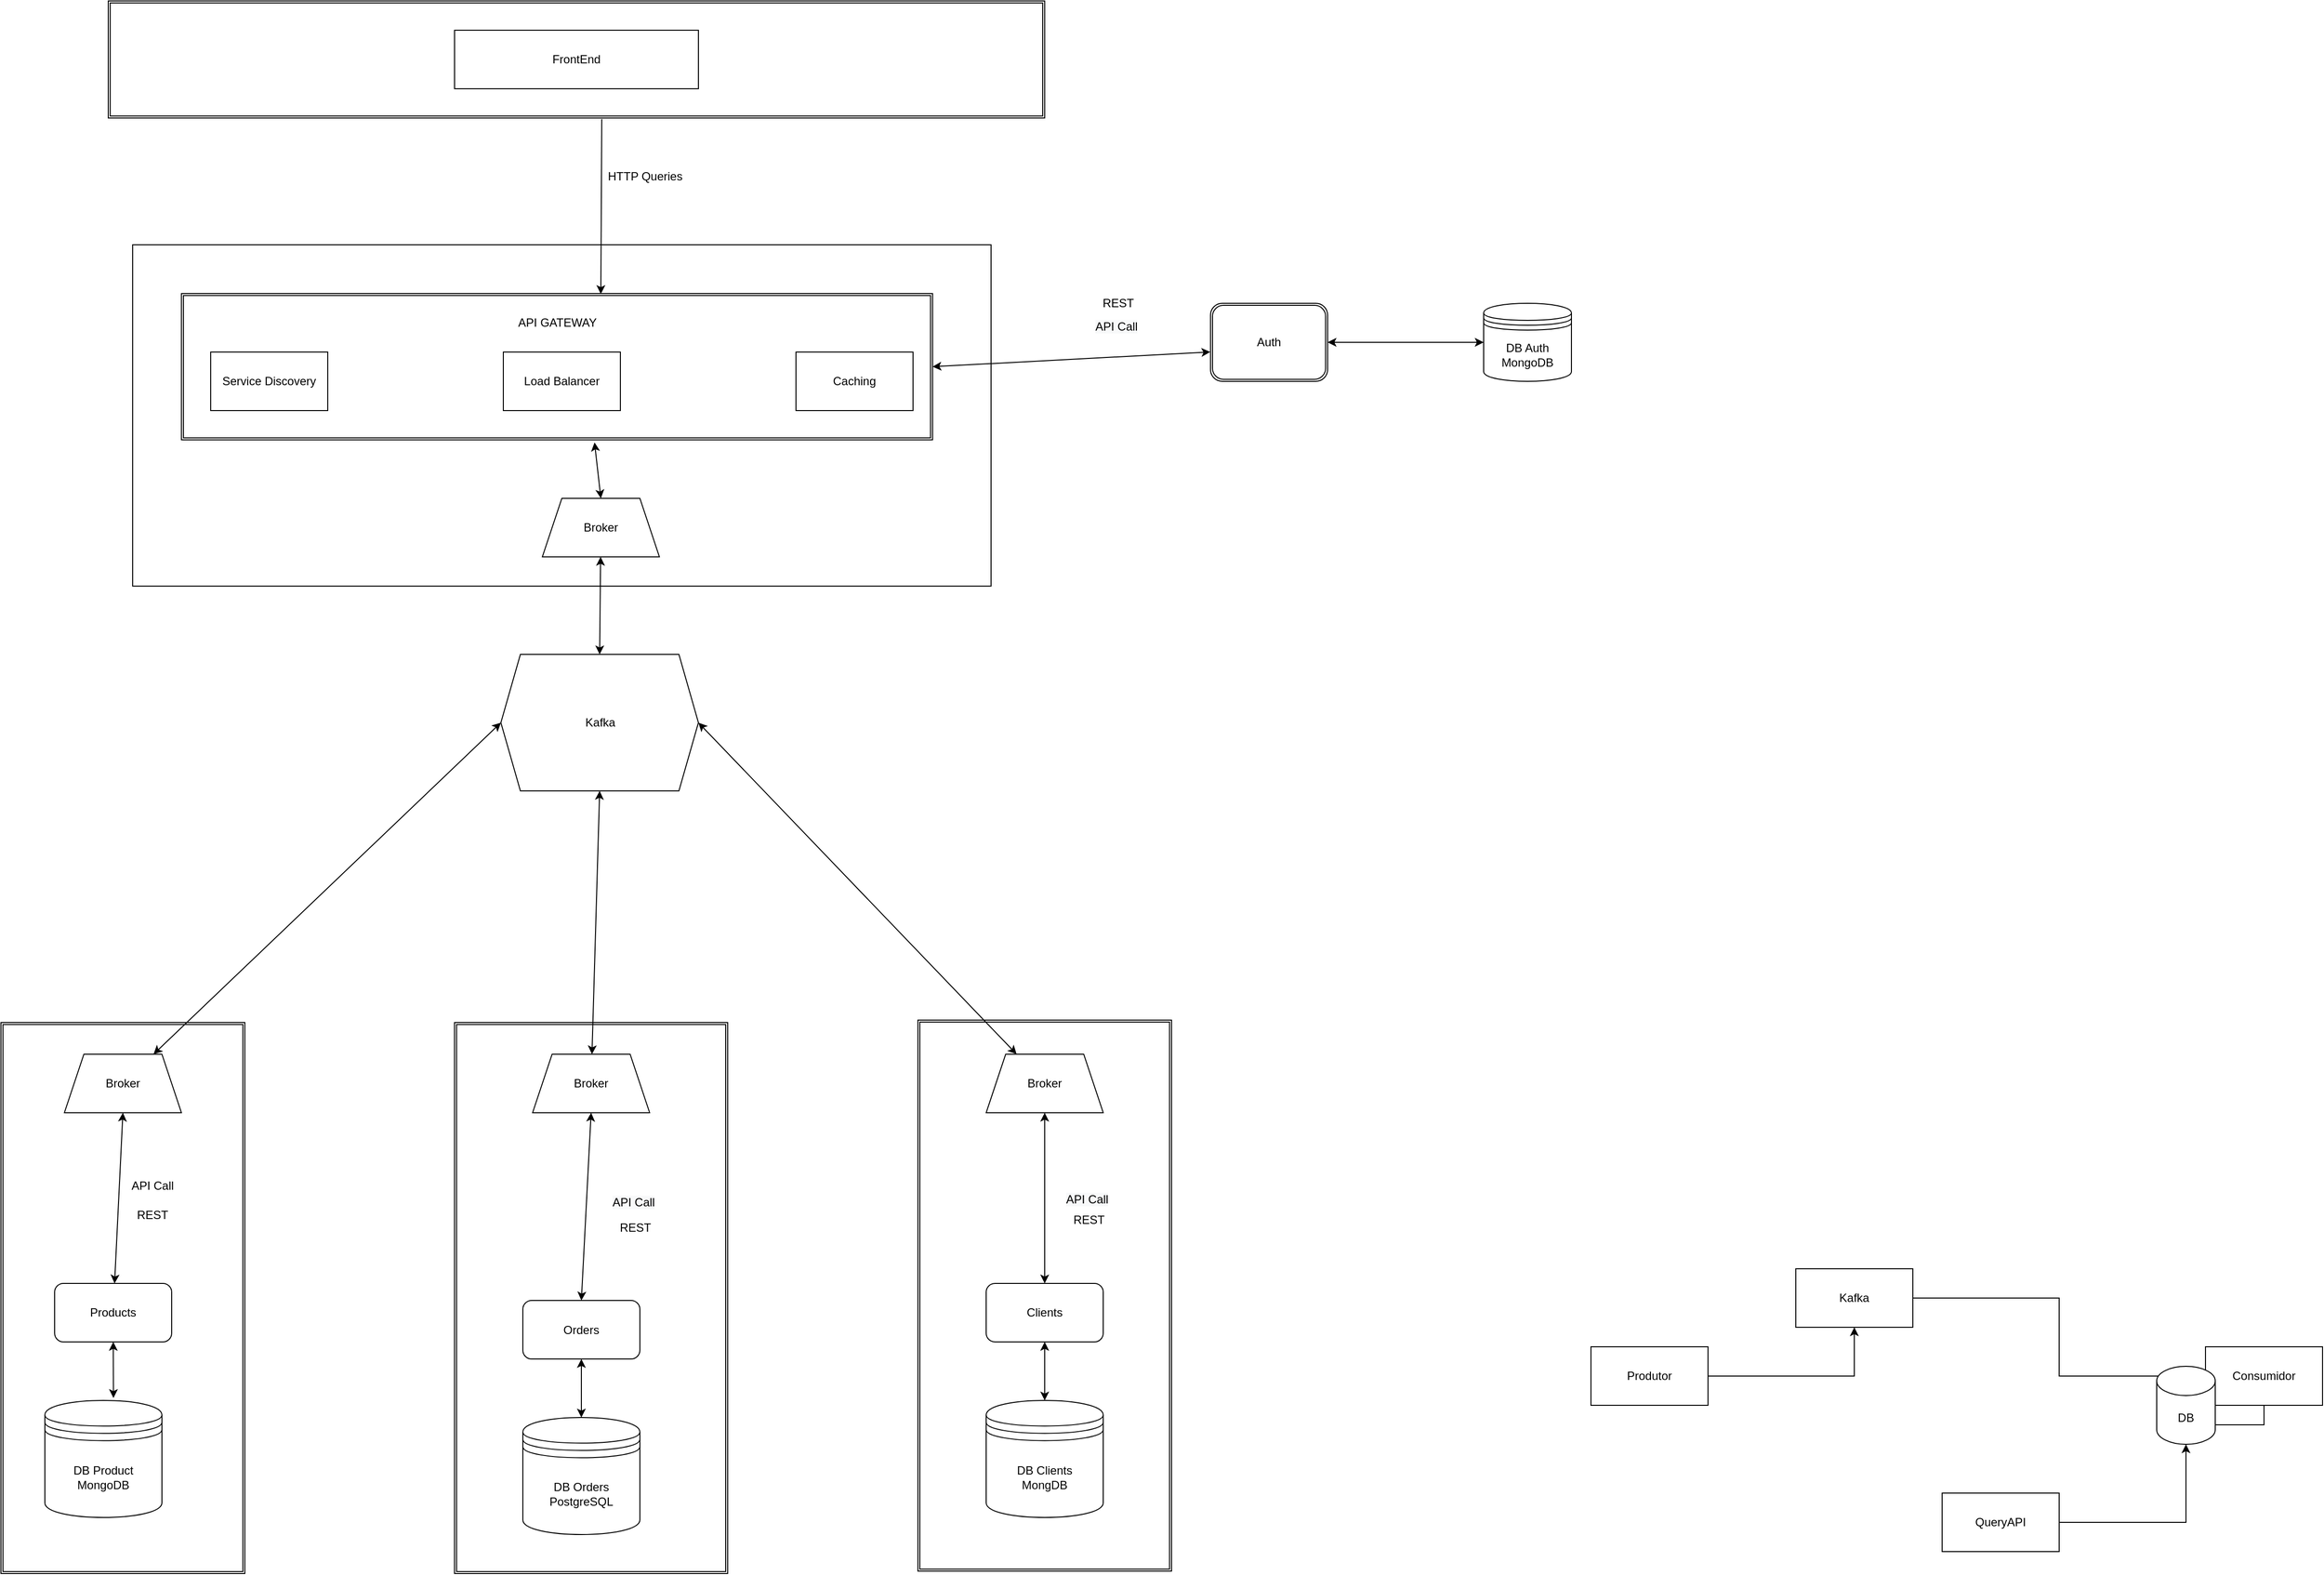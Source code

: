 <mxfile version="18.0.2" type="device"><diagram id="uQ9YGvLgWEz6TqkK7vF4" name="Page-1"><mxGraphModel dx="826" dy="895" grid="1" gridSize="10" guides="1" tooltips="1" connect="1" arrows="1" fold="1" page="1" pageScale="1" pageWidth="2339" pageHeight="3300" math="0" shadow="0"><root><mxCell id="0"/><mxCell id="1" parent="0"/><mxCell id="ZcdeA6iXYAgXki6K7tAm-56" value="" style="rounded=0;whiteSpace=wrap;html=1;" vertex="1" parent="1"><mxGeometry x="205" y="380" width="880" height="350" as="geometry"/></mxCell><mxCell id="ZcdeA6iXYAgXki6K7tAm-52" value="" style="shape=ext;double=1;rounded=0;whiteSpace=wrap;html=1;" vertex="1" parent="1"><mxGeometry x="1010" y="1175" width="260" height="565" as="geometry"/></mxCell><mxCell id="ZcdeA6iXYAgXki6K7tAm-51" value="" style="shape=ext;double=1;rounded=0;whiteSpace=wrap;html=1;" vertex="1" parent="1"><mxGeometry x="535" y="1177.5" width="280" height="565" as="geometry"/></mxCell><mxCell id="ZcdeA6iXYAgXki6K7tAm-50" value="" style="shape=ext;double=1;rounded=0;whiteSpace=wrap;html=1;" vertex="1" parent="1"><mxGeometry x="70" y="1177.5" width="250" height="565" as="geometry"/></mxCell><mxCell id="ZcdeA6iXYAgXki6K7tAm-7" value="" style="shape=ext;double=1;rounded=0;whiteSpace=wrap;html=1;" vertex="1" parent="1"><mxGeometry x="255" y="430" width="770" height="150" as="geometry"/></mxCell><mxCell id="ZcdeA6iXYAgXki6K7tAm-3" value="" style="shape=ext;double=1;rounded=0;whiteSpace=wrap;html=1;" vertex="1" parent="1"><mxGeometry x="180" y="130" width="960" height="120" as="geometry"/></mxCell><mxCell id="AvUDDxjlfC11MRGvPoFL-7" style="edgeStyle=orthogonalEdgeStyle;rounded=0;orthogonalLoop=1;jettySize=auto;html=1;" parent="1" source="AvUDDxjlfC11MRGvPoFL-1" target="AvUDDxjlfC11MRGvPoFL-2" edge="1"><mxGeometry relative="1" as="geometry"/></mxCell><mxCell id="AvUDDxjlfC11MRGvPoFL-1" value="Produtor" style="rounded=0;whiteSpace=wrap;html=1;" parent="1" vertex="1"><mxGeometry x="1700" y="1510" width="120" height="60" as="geometry"/></mxCell><mxCell id="AvUDDxjlfC11MRGvPoFL-6" style="edgeStyle=orthogonalEdgeStyle;rounded=0;orthogonalLoop=1;jettySize=auto;html=1;entryX=0;entryY=0.5;entryDx=0;entryDy=0;" parent="1" source="AvUDDxjlfC11MRGvPoFL-2" target="AvUDDxjlfC11MRGvPoFL-3" edge="1"><mxGeometry relative="1" as="geometry"/></mxCell><mxCell id="AvUDDxjlfC11MRGvPoFL-2" value="Kafka" style="rounded=0;whiteSpace=wrap;html=1;" parent="1" vertex="1"><mxGeometry x="1910" y="1430" width="120" height="60" as="geometry"/></mxCell><mxCell id="AvUDDxjlfC11MRGvPoFL-5" style="edgeStyle=orthogonalEdgeStyle;rounded=0;orthogonalLoop=1;jettySize=auto;html=1;" parent="1" source="AvUDDxjlfC11MRGvPoFL-3" target="AvUDDxjlfC11MRGvPoFL-4" edge="1"><mxGeometry relative="1" as="geometry"/></mxCell><mxCell id="AvUDDxjlfC11MRGvPoFL-3" value="Consumidor" style="rounded=0;whiteSpace=wrap;html=1;" parent="1" vertex="1"><mxGeometry x="2330" y="1510" width="120" height="60" as="geometry"/></mxCell><mxCell id="AvUDDxjlfC11MRGvPoFL-4" value="DB" style="shape=cylinder3;whiteSpace=wrap;html=1;boundedLbl=1;backgroundOutline=1;size=15;" parent="1" vertex="1"><mxGeometry x="2280" y="1530" width="60" height="80" as="geometry"/></mxCell><mxCell id="AvUDDxjlfC11MRGvPoFL-9" style="edgeStyle=orthogonalEdgeStyle;rounded=0;orthogonalLoop=1;jettySize=auto;html=1;" parent="1" source="AvUDDxjlfC11MRGvPoFL-8" target="AvUDDxjlfC11MRGvPoFL-4" edge="1"><mxGeometry relative="1" as="geometry"><mxPoint x="2180" y="1570" as="targetPoint"/></mxGeometry></mxCell><mxCell id="AvUDDxjlfC11MRGvPoFL-8" value="QueryAPI" style="rounded=0;whiteSpace=wrap;html=1;" parent="1" vertex="1"><mxGeometry x="2060" y="1660" width="120" height="60" as="geometry"/></mxCell><mxCell id="ZcdeA6iXYAgXki6K7tAm-5" value="FrontEnd" style="rounded=0;whiteSpace=wrap;html=1;" vertex="1" parent="1"><mxGeometry x="535" y="160" width="250" height="60" as="geometry"/></mxCell><mxCell id="ZcdeA6iXYAgXki6K7tAm-8" value="" style="endArrow=classic;html=1;rounded=0;exitX=0.527;exitY=1.009;exitDx=0;exitDy=0;exitPerimeter=0;entryX=0.833;entryY=0.008;entryDx=0;entryDy=0;entryPerimeter=0;" edge="1" parent="1" source="ZcdeA6iXYAgXki6K7tAm-3" target="ZcdeA6iXYAgXki6K7tAm-13"><mxGeometry width="50" height="50" relative="1" as="geometry"><mxPoint x="640" y="480" as="sourcePoint"/><mxPoint x="411" y="370" as="targetPoint"/><Array as="points"/></mxGeometry></mxCell><mxCell id="ZcdeA6iXYAgXki6K7tAm-9" value="HTTP Queries&lt;br&gt;" style="text;html=1;align=center;verticalAlign=middle;resizable=0;points=[];autosize=1;strokeColor=none;fillColor=none;" vertex="1" parent="1"><mxGeometry x="685" y="300" width="90" height="20" as="geometry"/></mxCell><mxCell id="ZcdeA6iXYAgXki6K7tAm-10" value="Service Discovery" style="rounded=0;whiteSpace=wrap;html=1;" vertex="1" parent="1"><mxGeometry x="285" y="490" width="120" height="60" as="geometry"/></mxCell><mxCell id="ZcdeA6iXYAgXki6K7tAm-11" value="Load Balancer" style="rounded=0;whiteSpace=wrap;html=1;" vertex="1" parent="1"><mxGeometry x="585" y="490" width="120" height="60" as="geometry"/></mxCell><mxCell id="ZcdeA6iXYAgXki6K7tAm-12" value="Caching" style="rounded=0;whiteSpace=wrap;html=1;" vertex="1" parent="1"><mxGeometry x="885" y="490" width="120" height="60" as="geometry"/></mxCell><UserObject label="API GATEWAY" placeholders="1" name="Variable" id="ZcdeA6iXYAgXki6K7tAm-13"><mxCell style="text;html=1;strokeColor=none;fillColor=none;align=center;verticalAlign=middle;whiteSpace=wrap;overflow=hidden;" vertex="1" parent="1"><mxGeometry x="572.5" y="430" width="135" height="60" as="geometry"/></mxCell></UserObject><mxCell id="ZcdeA6iXYAgXki6K7tAm-15" value="Products" style="rounded=1;whiteSpace=wrap;html=1;" vertex="1" parent="1"><mxGeometry x="125" y="1445" width="120" height="60" as="geometry"/></mxCell><mxCell id="ZcdeA6iXYAgXki6K7tAm-16" value="Orders" style="rounded=1;whiteSpace=wrap;html=1;" vertex="1" parent="1"><mxGeometry x="605" y="1462.5" width="120" height="60" as="geometry"/></mxCell><mxCell id="ZcdeA6iXYAgXki6K7tAm-17" value="Clients" style="rounded=1;whiteSpace=wrap;html=1;" vertex="1" parent="1"><mxGeometry x="1080" y="1445" width="120" height="60" as="geometry"/></mxCell><mxCell id="ZcdeA6iXYAgXki6K7tAm-19" value="DB Product&lt;br&gt;MongoDB" style="shape=datastore;whiteSpace=wrap;html=1;" vertex="1" parent="1"><mxGeometry x="115" y="1565" width="120" height="120" as="geometry"/></mxCell><mxCell id="ZcdeA6iXYAgXki6K7tAm-20" value="DB Orders&lt;br&gt;PostgreSQL" style="shape=datastore;whiteSpace=wrap;html=1;" vertex="1" parent="1"><mxGeometry x="605" y="1582.5" width="120" height="120" as="geometry"/></mxCell><mxCell id="ZcdeA6iXYAgXki6K7tAm-21" value="DB Clients&lt;br&gt;MongDB" style="shape=datastore;whiteSpace=wrap;html=1;" vertex="1" parent="1"><mxGeometry x="1080" y="1565" width="120" height="120" as="geometry"/></mxCell><mxCell id="ZcdeA6iXYAgXki6K7tAm-22" value="Auth" style="shape=ext;double=1;rounded=1;whiteSpace=wrap;html=1;" vertex="1" parent="1"><mxGeometry x="1310" y="440" width="120" height="80" as="geometry"/></mxCell><mxCell id="ZcdeA6iXYAgXki6K7tAm-23" value="DB Auth&lt;br&gt;MongoDB" style="shape=datastore;whiteSpace=wrap;html=1;" vertex="1" parent="1"><mxGeometry x="1590" y="440" width="90" height="80" as="geometry"/></mxCell><mxCell id="ZcdeA6iXYAgXki6K7tAm-29" value="" style="endArrow=classic;startArrow=classic;html=1;rounded=0;entryX=0;entryY=0.5;entryDx=0;entryDy=0;" edge="1" parent="1" source="ZcdeA6iXYAgXki6K7tAm-59" target="ZcdeA6iXYAgXki6K7tAm-55"><mxGeometry width="50" height="50" relative="1" as="geometry"><mxPoint x="330" y="790" as="sourcePoint"/><mxPoint x="380" y="740" as="targetPoint"/></mxGeometry></mxCell><mxCell id="ZcdeA6iXYAgXki6K7tAm-32" value="" style="endArrow=classic;startArrow=classic;html=1;rounded=0;entryX=1;entryY=0.5;entryDx=0;entryDy=0;" edge="1" parent="1" source="ZcdeA6iXYAgXki6K7tAm-61" target="ZcdeA6iXYAgXki6K7tAm-55"><mxGeometry width="50" height="50" relative="1" as="geometry"><mxPoint x="880" y="780" as="sourcePoint"/><mxPoint x="930" y="730" as="targetPoint"/></mxGeometry></mxCell><mxCell id="ZcdeA6iXYAgXki6K7tAm-33" value="" style="endArrow=classic;startArrow=classic;html=1;rounded=0;entryX=0.5;entryY=1;entryDx=0;entryDy=0;" edge="1" parent="1" source="ZcdeA6iXYAgXki6K7tAm-60" target="ZcdeA6iXYAgXki6K7tAm-55"><mxGeometry width="50" height="50" relative="1" as="geometry"><mxPoint x="880" y="780" as="sourcePoint"/><mxPoint x="640" y="590" as="targetPoint"/></mxGeometry></mxCell><mxCell id="ZcdeA6iXYAgXki6K7tAm-35" value="" style="endArrow=classic;startArrow=classic;html=1;rounded=0;entryX=-0.002;entryY=0.624;entryDx=0;entryDy=0;entryPerimeter=0;exitX=1;exitY=0.5;exitDx=0;exitDy=0;" edge="1" parent="1" source="ZcdeA6iXYAgXki6K7tAm-7" target="ZcdeA6iXYAgXki6K7tAm-22"><mxGeometry width="50" height="50" relative="1" as="geometry"><mxPoint x="880" y="780" as="sourcePoint"/><mxPoint x="930" y="730" as="targetPoint"/></mxGeometry></mxCell><mxCell id="ZcdeA6iXYAgXki6K7tAm-36" value="" style="endArrow=classic;startArrow=classic;html=1;rounded=0;entryX=0;entryY=0.5;entryDx=0;entryDy=0;" edge="1" parent="1" source="ZcdeA6iXYAgXki6K7tAm-22" target="ZcdeA6iXYAgXki6K7tAm-23"><mxGeometry width="50" height="50" relative="1" as="geometry"><mxPoint x="880" y="780" as="sourcePoint"/><mxPoint x="930" y="730" as="targetPoint"/></mxGeometry></mxCell><mxCell id="ZcdeA6iXYAgXki6K7tAm-37" value="API Call" style="text;html=1;align=center;verticalAlign=middle;resizable=0;points=[];autosize=1;strokeColor=none;fillColor=none;" vertex="1" parent="1"><mxGeometry x="195" y="1335" width="60" height="20" as="geometry"/></mxCell><mxCell id="ZcdeA6iXYAgXki6K7tAm-38" value="&lt;span style=&quot;color: rgb(0, 0, 0); font-family: Helvetica; font-size: 12px; font-style: normal; font-variant-ligatures: normal; font-variant-caps: normal; font-weight: 400; letter-spacing: normal; orphans: 2; text-align: center; text-indent: 0px; text-transform: none; widows: 2; word-spacing: 0px; -webkit-text-stroke-width: 0px; background-color: rgb(248, 249, 250); text-decoration-thickness: initial; text-decoration-style: initial; text-decoration-color: initial; float: none; display: inline !important;&quot;&gt;API Call&lt;/span&gt;" style="text;whiteSpace=wrap;html=1;" vertex="1" parent="1"><mxGeometry x="695" y="1347.5" width="70" height="30" as="geometry"/></mxCell><mxCell id="ZcdeA6iXYAgXki6K7tAm-39" value="&lt;span style=&quot;color: rgb(0, 0, 0); font-family: Helvetica; font-size: 12px; font-style: normal; font-variant-ligatures: normal; font-variant-caps: normal; font-weight: 400; letter-spacing: normal; orphans: 2; text-align: center; text-indent: 0px; text-transform: none; widows: 2; word-spacing: 0px; -webkit-text-stroke-width: 0px; background-color: rgb(248, 249, 250); text-decoration-thickness: initial; text-decoration-style: initial; text-decoration-color: initial; float: none; display: inline !important;&quot;&gt;API Call&lt;/span&gt;" style="text;whiteSpace=wrap;html=1;" vertex="1" parent="1"><mxGeometry x="1160" y="1345" width="70" height="30" as="geometry"/></mxCell><mxCell id="ZcdeA6iXYAgXki6K7tAm-40" value="&lt;span style=&quot;color: rgb(0, 0, 0); font-family: Helvetica; font-size: 12px; font-style: normal; font-variant-ligatures: normal; font-variant-caps: normal; font-weight: 400; letter-spacing: normal; orphans: 2; text-align: center; text-indent: 0px; text-transform: none; widows: 2; word-spacing: 0px; -webkit-text-stroke-width: 0px; background-color: rgb(248, 249, 250); text-decoration-thickness: initial; text-decoration-style: initial; text-decoration-color: initial; float: none; display: inline !important;&quot;&gt;API Call&lt;/span&gt;" style="text;whiteSpace=wrap;html=1;" vertex="1" parent="1"><mxGeometry x="1190" y="450" width="70" height="30" as="geometry"/></mxCell><mxCell id="ZcdeA6iXYAgXki6K7tAm-41" value="REST" style="text;html=1;align=center;verticalAlign=middle;resizable=0;points=[];autosize=1;strokeColor=none;fillColor=none;" vertex="1" parent="1"><mxGeometry x="200" y="1365" width="50" height="20" as="geometry"/></mxCell><mxCell id="ZcdeA6iXYAgXki6K7tAm-42" value="REST" style="text;html=1;align=center;verticalAlign=middle;resizable=0;points=[];autosize=1;strokeColor=none;fillColor=none;" vertex="1" parent="1"><mxGeometry x="695" y="1377.5" width="50" height="20" as="geometry"/></mxCell><mxCell id="ZcdeA6iXYAgXki6K7tAm-43" value="REST" style="text;html=1;align=center;verticalAlign=middle;resizable=0;points=[];autosize=1;strokeColor=none;fillColor=none;" vertex="1" parent="1"><mxGeometry x="1160" y="1370" width="50" height="20" as="geometry"/></mxCell><mxCell id="ZcdeA6iXYAgXki6K7tAm-44" value="REST" style="text;html=1;align=center;verticalAlign=middle;resizable=0;points=[];autosize=1;strokeColor=none;fillColor=none;" vertex="1" parent="1"><mxGeometry x="1190" y="430" width="50" height="20" as="geometry"/></mxCell><mxCell id="ZcdeA6iXYAgXki6K7tAm-45" value="" style="endArrow=classic;startArrow=classic;html=1;rounded=0;exitX=0.586;exitY=-0.021;exitDx=0;exitDy=0;exitPerimeter=0;" edge="1" parent="1" source="ZcdeA6iXYAgXki6K7tAm-19" target="ZcdeA6iXYAgXki6K7tAm-15"><mxGeometry width="50" height="50" relative="1" as="geometry"><mxPoint x="735" y="1285" as="sourcePoint"/><mxPoint x="785" y="1235" as="targetPoint"/></mxGeometry></mxCell><mxCell id="ZcdeA6iXYAgXki6K7tAm-46" value="" style="endArrow=classic;startArrow=classic;html=1;rounded=0;exitX=0.5;exitY=0;exitDx=0;exitDy=0;" edge="1" parent="1" source="ZcdeA6iXYAgXki6K7tAm-20" target="ZcdeA6iXYAgXki6K7tAm-16"><mxGeometry width="50" height="50" relative="1" as="geometry"><mxPoint x="375.32" y="1589.98" as="sourcePoint"/><mxPoint x="368.539" y="1532.5" as="targetPoint"/></mxGeometry></mxCell><mxCell id="ZcdeA6iXYAgXki6K7tAm-47" value="" style="endArrow=classic;startArrow=classic;html=1;rounded=0;entryX=0.5;entryY=1;entryDx=0;entryDy=0;" edge="1" parent="1" source="ZcdeA6iXYAgXki6K7tAm-21" target="ZcdeA6iXYAgXki6K7tAm-17"><mxGeometry width="50" height="50" relative="1" as="geometry"><mxPoint x="490.32" y="1597.48" as="sourcePoint"/><mxPoint x="483.539" y="1540" as="targetPoint"/></mxGeometry></mxCell><mxCell id="ZcdeA6iXYAgXki6K7tAm-55" value="Kafka" style="shape=hexagon;perimeter=hexagonPerimeter2;whiteSpace=wrap;html=1;fixedSize=1;" vertex="1" parent="1"><mxGeometry x="582.5" y="800" width="202.5" height="140" as="geometry"/></mxCell><mxCell id="ZcdeA6iXYAgXki6K7tAm-57" value="Broker" style="shape=trapezoid;perimeter=trapezoidPerimeter;whiteSpace=wrap;html=1;fixedSize=1;" vertex="1" parent="1"><mxGeometry x="625" y="640" width="120" height="60" as="geometry"/></mxCell><mxCell id="ZcdeA6iXYAgXki6K7tAm-59" value="Broker" style="shape=trapezoid;perimeter=trapezoidPerimeter;whiteSpace=wrap;html=1;fixedSize=1;" vertex="1" parent="1"><mxGeometry x="135" y="1210" width="120" height="60" as="geometry"/></mxCell><mxCell id="ZcdeA6iXYAgXki6K7tAm-60" value="Broker" style="shape=trapezoid;perimeter=trapezoidPerimeter;whiteSpace=wrap;html=1;fixedSize=1;" vertex="1" parent="1"><mxGeometry x="615" y="1210" width="120" height="60" as="geometry"/></mxCell><mxCell id="ZcdeA6iXYAgXki6K7tAm-61" value="Broker" style="shape=trapezoid;perimeter=trapezoidPerimeter;whiteSpace=wrap;html=1;fixedSize=1;" vertex="1" parent="1"><mxGeometry x="1080" y="1210" width="120" height="60" as="geometry"/></mxCell><mxCell id="ZcdeA6iXYAgXki6K7tAm-62" value="" style="endArrow=classic;startArrow=classic;html=1;rounded=0;entryX=0.55;entryY=1.018;entryDx=0;entryDy=0;entryPerimeter=0;exitX=0.5;exitY=0;exitDx=0;exitDy=0;" edge="1" parent="1" source="ZcdeA6iXYAgXki6K7tAm-57" target="ZcdeA6iXYAgXki6K7tAm-7"><mxGeometry width="50" height="50" relative="1" as="geometry"><mxPoint x="560" y="880" as="sourcePoint"/><mxPoint x="610" y="830" as="targetPoint"/></mxGeometry></mxCell><mxCell id="ZcdeA6iXYAgXki6K7tAm-63" value="" style="endArrow=classic;startArrow=classic;html=1;rounded=0;exitX=0.5;exitY=0;exitDx=0;exitDy=0;" edge="1" parent="1" source="ZcdeA6iXYAgXki6K7tAm-55" target="ZcdeA6iXYAgXki6K7tAm-57"><mxGeometry width="50" height="50" relative="1" as="geometry"><mxPoint x="560" y="990" as="sourcePoint"/><mxPoint x="610" y="940" as="targetPoint"/></mxGeometry></mxCell><mxCell id="ZcdeA6iXYAgXki6K7tAm-65" value="" style="endArrow=classic;startArrow=classic;html=1;rounded=0;entryX=0.5;entryY=1;entryDx=0;entryDy=0;" edge="1" parent="1" source="ZcdeA6iXYAgXki6K7tAm-15" target="ZcdeA6iXYAgXki6K7tAm-59"><mxGeometry width="50" height="50" relative="1" as="geometry"><mxPoint x="440" y="1350" as="sourcePoint"/><mxPoint x="490" y="1300" as="targetPoint"/></mxGeometry></mxCell><mxCell id="ZcdeA6iXYAgXki6K7tAm-66" value="" style="endArrow=classic;startArrow=classic;html=1;rounded=0;entryX=0.5;entryY=1;entryDx=0;entryDy=0;exitX=0.5;exitY=0;exitDx=0;exitDy=0;" edge="1" parent="1" source="ZcdeA6iXYAgXki6K7tAm-16" target="ZcdeA6iXYAgXki6K7tAm-60"><mxGeometry width="50" height="50" relative="1" as="geometry"><mxPoint x="560" y="1350" as="sourcePoint"/><mxPoint x="610" y="1300" as="targetPoint"/></mxGeometry></mxCell><mxCell id="ZcdeA6iXYAgXki6K7tAm-67" value="" style="endArrow=classic;startArrow=classic;html=1;rounded=0;entryX=0.5;entryY=1;entryDx=0;entryDy=0;exitX=0.5;exitY=0;exitDx=0;exitDy=0;" edge="1" parent="1" source="ZcdeA6iXYAgXki6K7tAm-17" target="ZcdeA6iXYAgXki6K7tAm-61"><mxGeometry width="50" height="50" relative="1" as="geometry"><mxPoint x="800" y="1350" as="sourcePoint"/><mxPoint x="850" y="1300" as="targetPoint"/></mxGeometry></mxCell></root></mxGraphModel></diagram></mxfile>